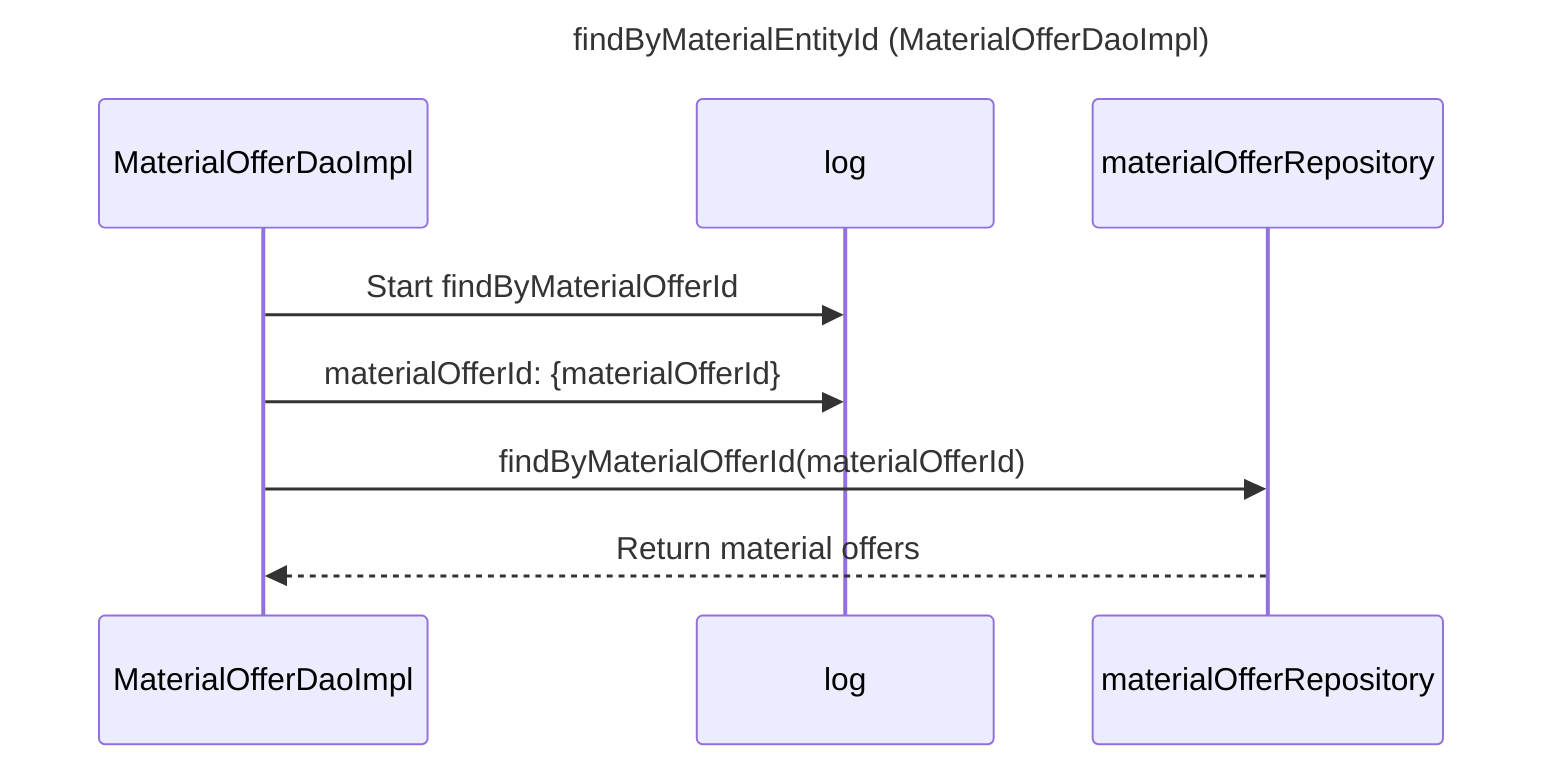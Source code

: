 ---
title: findByMaterialEntityId (MaterialOfferDaoImpl)
---

sequenceDiagram
    participant MaterialOfferDaoImpl
    participant log
    participant materialOfferRepository
    
    MaterialOfferDaoImpl->>log: Start findByMaterialOfferId
    MaterialOfferDaoImpl->>log: materialOfferId: {materialOfferId}
    MaterialOfferDaoImpl->>materialOfferRepository: findByMaterialOfferId(materialOfferId)
    materialOfferRepository-->>MaterialOfferDaoImpl: Return material offers